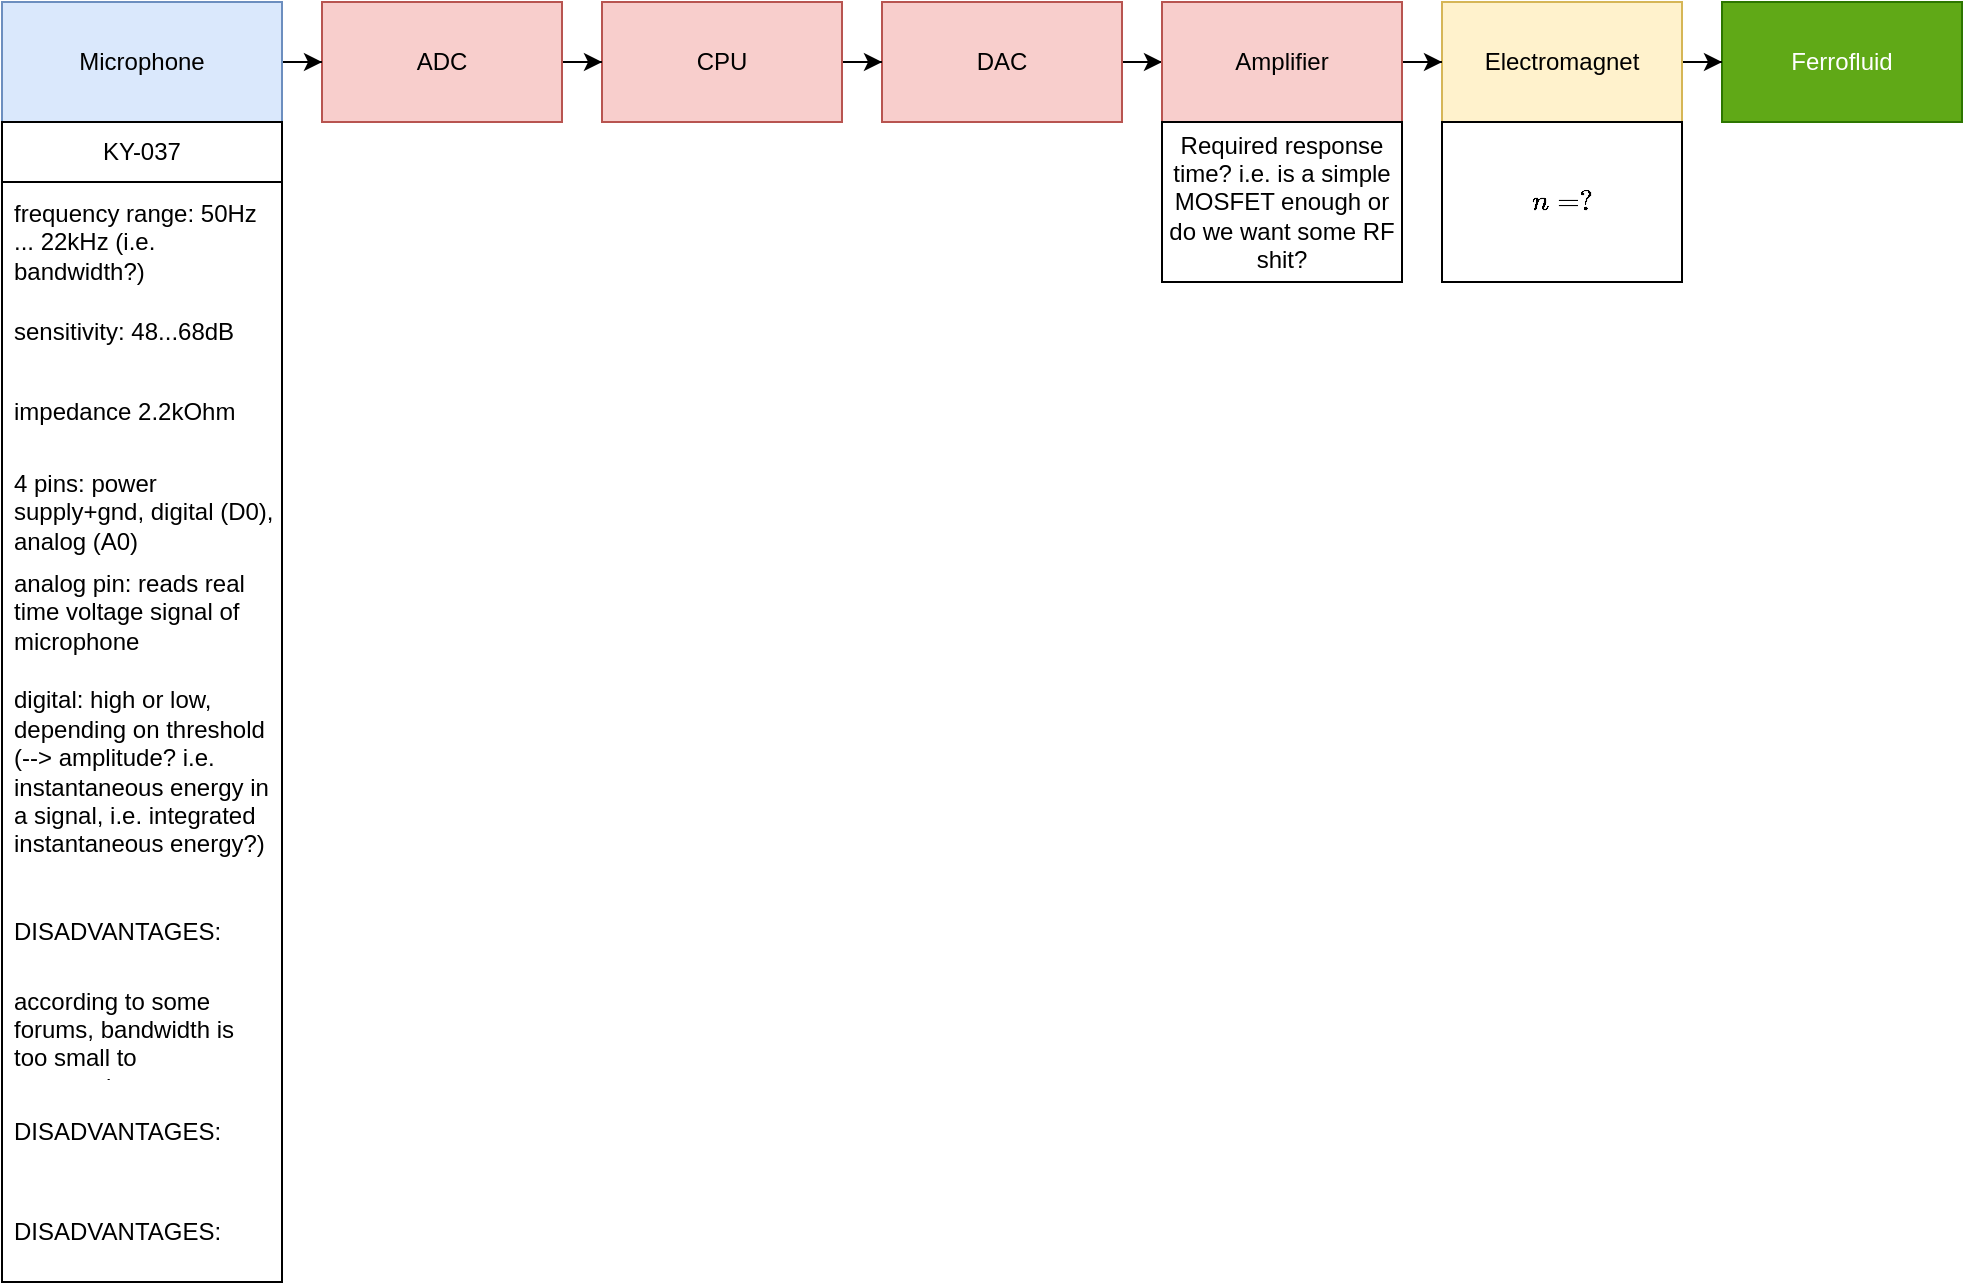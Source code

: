 <mxfile version="25.0.2">
  <diagram name="Page-1" id="5hRo1ph_KdoSBou32TR-">
    <mxGraphModel dx="2045" dy="697" grid="1" gridSize="10" guides="1" tooltips="1" connect="1" arrows="1" fold="1" page="1" pageScale="1" pageWidth="850" pageHeight="1100" math="1" shadow="0">
      <root>
        <mxCell id="0" />
        <mxCell id="1" parent="0" />
        <mxCell id="zajFY2R4KQU5Q2vsCuMc-1" value="Ferrofluid" style="rounded=0;whiteSpace=wrap;html=1;fillColor=#60a917;fontColor=#ffffff;strokeColor=#2D7600;" vertex="1" parent="1">
          <mxGeometry x="680" y="330" width="120" height="60" as="geometry" />
        </mxCell>
        <mxCell id="zajFY2R4KQU5Q2vsCuMc-16" style="edgeStyle=orthogonalEdgeStyle;rounded=0;orthogonalLoop=1;jettySize=auto;html=1;entryX=0;entryY=0.5;entryDx=0;entryDy=0;" edge="1" parent="1" source="zajFY2R4KQU5Q2vsCuMc-2" target="zajFY2R4KQU5Q2vsCuMc-1">
          <mxGeometry relative="1" as="geometry" />
        </mxCell>
        <mxCell id="zajFY2R4KQU5Q2vsCuMc-2" value="Electromagnet" style="rounded=0;whiteSpace=wrap;html=1;fillColor=#fff2cc;strokeColor=#d6b656;" vertex="1" parent="1">
          <mxGeometry x="540" y="330" width="120" height="60" as="geometry" />
        </mxCell>
        <mxCell id="zajFY2R4KQU5Q2vsCuMc-3" value="$$n=?$$" style="rounded=0;whiteSpace=wrap;html=1;" vertex="1" parent="1">
          <mxGeometry x="540" y="390" width="120" height="80" as="geometry" />
        </mxCell>
        <mxCell id="zajFY2R4KQU5Q2vsCuMc-14" style="edgeStyle=orthogonalEdgeStyle;rounded=0;orthogonalLoop=1;jettySize=auto;html=1;entryX=0;entryY=0.5;entryDx=0;entryDy=0;" edge="1" parent="1" source="zajFY2R4KQU5Q2vsCuMc-4" target="zajFY2R4KQU5Q2vsCuMc-5">
          <mxGeometry relative="1" as="geometry" />
        </mxCell>
        <mxCell id="zajFY2R4KQU5Q2vsCuMc-4" value="DAC" style="rounded=0;whiteSpace=wrap;html=1;fillColor=#f8cecc;strokeColor=#b85450;" vertex="1" parent="1">
          <mxGeometry x="260" y="330" width="120" height="60" as="geometry" />
        </mxCell>
        <mxCell id="zajFY2R4KQU5Q2vsCuMc-15" style="edgeStyle=orthogonalEdgeStyle;rounded=0;orthogonalLoop=1;jettySize=auto;html=1;entryX=0;entryY=0.5;entryDx=0;entryDy=0;" edge="1" parent="1" source="zajFY2R4KQU5Q2vsCuMc-5" target="zajFY2R4KQU5Q2vsCuMc-2">
          <mxGeometry relative="1" as="geometry" />
        </mxCell>
        <mxCell id="zajFY2R4KQU5Q2vsCuMc-5" value="Amplifier" style="rounded=0;whiteSpace=wrap;html=1;fillColor=#f8cecc;strokeColor=#b85450;" vertex="1" parent="1">
          <mxGeometry x="400" y="330" width="120" height="60" as="geometry" />
        </mxCell>
        <mxCell id="zajFY2R4KQU5Q2vsCuMc-6" value="Required response time? i.e. is a simple MOSFET enough or do we want some RF shit?" style="rounded=0;whiteSpace=wrap;html=1;" vertex="1" parent="1">
          <mxGeometry x="400" y="390" width="120" height="80" as="geometry" />
        </mxCell>
        <mxCell id="zajFY2R4KQU5Q2vsCuMc-13" style="edgeStyle=orthogonalEdgeStyle;rounded=0;orthogonalLoop=1;jettySize=auto;html=1;entryX=0;entryY=0.5;entryDx=0;entryDy=0;" edge="1" parent="1" source="zajFY2R4KQU5Q2vsCuMc-7" target="zajFY2R4KQU5Q2vsCuMc-4">
          <mxGeometry relative="1" as="geometry" />
        </mxCell>
        <mxCell id="zajFY2R4KQU5Q2vsCuMc-7" value="CPU" style="rounded=0;whiteSpace=wrap;html=1;fillColor=#f8cecc;strokeColor=#b85450;" vertex="1" parent="1">
          <mxGeometry x="120" y="330" width="120" height="60" as="geometry" />
        </mxCell>
        <mxCell id="zajFY2R4KQU5Q2vsCuMc-12" style="edgeStyle=orthogonalEdgeStyle;rounded=0;orthogonalLoop=1;jettySize=auto;html=1;entryX=0;entryY=0.5;entryDx=0;entryDy=0;" edge="1" parent="1" source="zajFY2R4KQU5Q2vsCuMc-8" target="zajFY2R4KQU5Q2vsCuMc-7">
          <mxGeometry relative="1" as="geometry" />
        </mxCell>
        <mxCell id="zajFY2R4KQU5Q2vsCuMc-8" value="ADC" style="rounded=0;whiteSpace=wrap;html=1;fillColor=#f8cecc;strokeColor=#b85450;" vertex="1" parent="1">
          <mxGeometry x="-20" y="330" width="120" height="60" as="geometry" />
        </mxCell>
        <mxCell id="zajFY2R4KQU5Q2vsCuMc-11" style="edgeStyle=orthogonalEdgeStyle;rounded=0;orthogonalLoop=1;jettySize=auto;html=1;entryX=0;entryY=0.5;entryDx=0;entryDy=0;" edge="1" parent="1" source="zajFY2R4KQU5Q2vsCuMc-9" target="zajFY2R4KQU5Q2vsCuMc-8">
          <mxGeometry relative="1" as="geometry" />
        </mxCell>
        <mxCell id="zajFY2R4KQU5Q2vsCuMc-9" value="Microphone" style="rounded=0;whiteSpace=wrap;html=1;fillColor=#dae8fc;strokeColor=#6c8ebf;" vertex="1" parent="1">
          <mxGeometry x="-180" y="330" width="140" height="60" as="geometry" />
        </mxCell>
        <mxCell id="zajFY2R4KQU5Q2vsCuMc-17" value="KY-037" style="swimlane;fontStyle=0;childLayout=stackLayout;horizontal=1;startSize=30;horizontalStack=0;resizeParent=1;resizeParentMax=0;resizeLast=0;collapsible=1;marginBottom=0;whiteSpace=wrap;html=1;" vertex="1" parent="1">
          <mxGeometry x="-180" y="390" width="140" height="580" as="geometry" />
        </mxCell>
        <mxCell id="zajFY2R4KQU5Q2vsCuMc-18" value="frequency range: 50Hz ... 22kHz (i.e. bandwidth?)" style="text;strokeColor=none;fillColor=none;align=left;verticalAlign=middle;spacingLeft=4;spacingRight=4;overflow=hidden;points=[[0,0.5],[1,0.5]];portConstraint=eastwest;rotatable=0;whiteSpace=wrap;html=1;" vertex="1" parent="zajFY2R4KQU5Q2vsCuMc-17">
          <mxGeometry y="30" width="140" height="60" as="geometry" />
        </mxCell>
        <mxCell id="zajFY2R4KQU5Q2vsCuMc-19" value="sensitivity: 48...68dB" style="text;strokeColor=none;fillColor=none;align=left;verticalAlign=middle;spacingLeft=4;spacingRight=4;overflow=hidden;points=[[0,0.5],[1,0.5]];portConstraint=eastwest;rotatable=0;whiteSpace=wrap;html=1;" vertex="1" parent="zajFY2R4KQU5Q2vsCuMc-17">
          <mxGeometry y="90" width="140" height="30" as="geometry" />
        </mxCell>
        <mxCell id="zajFY2R4KQU5Q2vsCuMc-20" value="impedance 2.2kOhm" style="text;strokeColor=none;fillColor=none;align=left;verticalAlign=middle;spacingLeft=4;spacingRight=4;overflow=hidden;points=[[0,0.5],[1,0.5]];portConstraint=eastwest;rotatable=0;whiteSpace=wrap;html=1;" vertex="1" parent="zajFY2R4KQU5Q2vsCuMc-17">
          <mxGeometry y="120" width="140" height="50" as="geometry" />
        </mxCell>
        <mxCell id="zajFY2R4KQU5Q2vsCuMc-22" value="4 pins: power supply+gnd, digital (D0), analog (A0)" style="text;strokeColor=none;fillColor=none;align=left;verticalAlign=middle;spacingLeft=4;spacingRight=4;overflow=hidden;points=[[0,0.5],[1,0.5]];portConstraint=eastwest;rotatable=0;whiteSpace=wrap;html=1;" vertex="1" parent="zajFY2R4KQU5Q2vsCuMc-17">
          <mxGeometry y="170" width="140" height="50" as="geometry" />
        </mxCell>
        <mxCell id="zajFY2R4KQU5Q2vsCuMc-23" value="analog pin: reads real time voltage signal of microphone" style="text;strokeColor=none;fillColor=none;align=left;verticalAlign=middle;spacingLeft=4;spacingRight=4;overflow=hidden;points=[[0,0.5],[1,0.5]];portConstraint=eastwest;rotatable=0;whiteSpace=wrap;html=1;" vertex="1" parent="zajFY2R4KQU5Q2vsCuMc-17">
          <mxGeometry y="220" width="140" height="50" as="geometry" />
        </mxCell>
        <mxCell id="zajFY2R4KQU5Q2vsCuMc-24" value="digital: high or low, depending on threshold (--&amp;gt; amplitude? i.e. instantaneous energy in a signal, i.e. integrated instantaneous energy?)" style="text;strokeColor=none;fillColor=none;align=left;verticalAlign=middle;spacingLeft=4;spacingRight=4;overflow=hidden;points=[[0,0.5],[1,0.5]];portConstraint=eastwest;rotatable=0;whiteSpace=wrap;html=1;" vertex="1" parent="zajFY2R4KQU5Q2vsCuMc-17">
          <mxGeometry y="270" width="140" height="110" as="geometry" />
        </mxCell>
        <mxCell id="zajFY2R4KQU5Q2vsCuMc-25" value="DISADVANTAGES:" style="text;strokeColor=none;fillColor=none;align=left;verticalAlign=middle;spacingLeft=4;spacingRight=4;overflow=hidden;points=[[0,0.5],[1,0.5]];portConstraint=eastwest;rotatable=0;whiteSpace=wrap;html=1;" vertex="1" parent="zajFY2R4KQU5Q2vsCuMc-17">
          <mxGeometry y="380" width="140" height="50" as="geometry" />
        </mxCell>
        <mxCell id="zajFY2R4KQU5Q2vsCuMc-26" value="according to some forums, bandwidth is too small to accomodate sophisticated signal analysis" style="text;strokeColor=none;fillColor=none;align=left;verticalAlign=middle;spacingLeft=4;spacingRight=4;overflow=hidden;points=[[0,0.5],[1,0.5]];portConstraint=eastwest;rotatable=0;whiteSpace=wrap;html=1;" vertex="1" parent="zajFY2R4KQU5Q2vsCuMc-17">
          <mxGeometry y="430" width="140" height="50" as="geometry" />
        </mxCell>
        <mxCell id="zajFY2R4KQU5Q2vsCuMc-27" value="DISADVANTAGES:" style="text;strokeColor=none;fillColor=none;align=left;verticalAlign=middle;spacingLeft=4;spacingRight=4;overflow=hidden;points=[[0,0.5],[1,0.5]];portConstraint=eastwest;rotatable=0;whiteSpace=wrap;html=1;" vertex="1" parent="zajFY2R4KQU5Q2vsCuMc-17">
          <mxGeometry y="480" width="140" height="50" as="geometry" />
        </mxCell>
        <mxCell id="zajFY2R4KQU5Q2vsCuMc-28" value="DISADVANTAGES:" style="text;strokeColor=none;fillColor=none;align=left;verticalAlign=middle;spacingLeft=4;spacingRight=4;overflow=hidden;points=[[0,0.5],[1,0.5]];portConstraint=eastwest;rotatable=0;whiteSpace=wrap;html=1;" vertex="1" parent="zajFY2R4KQU5Q2vsCuMc-17">
          <mxGeometry y="530" width="140" height="50" as="geometry" />
        </mxCell>
      </root>
    </mxGraphModel>
  </diagram>
</mxfile>
